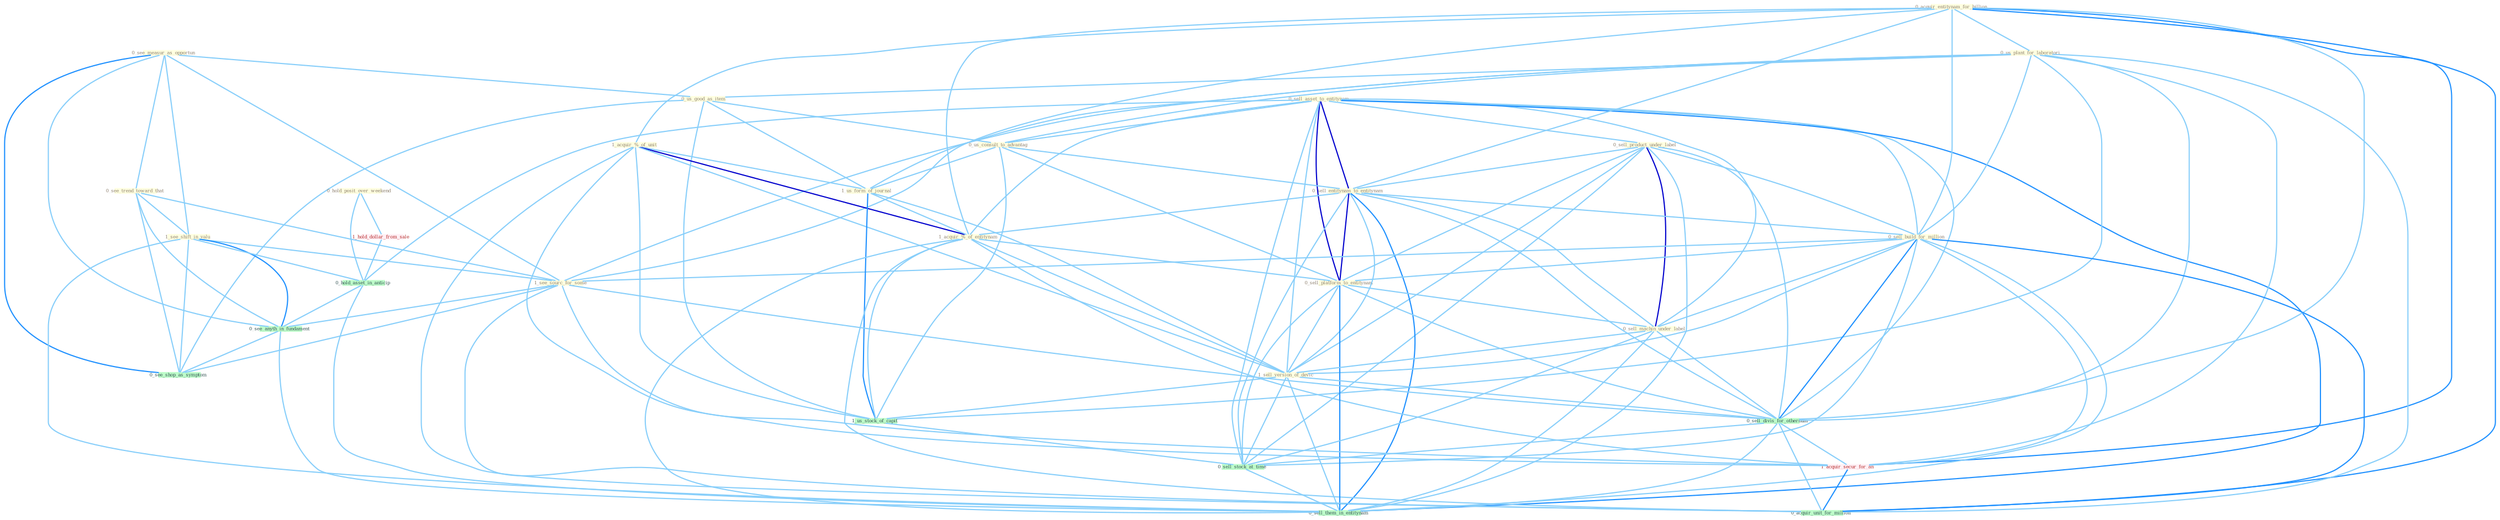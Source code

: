 Graph G{ 
    node
    [shape=polygon,style=filled,width=.5,height=.06,color="#BDFCC9",fixedsize=true,fontsize=4,
    fontcolor="#2f4f4f"];
    {node
    [color="#ffffe0", fontcolor="#8b7d6b"] "0_see_measur_as_opportun " "0_sell_asset_to_entitynam " "0_sell_product_under_label " "0_acquir_entitynam_for_billion " "0_us_plant_for_laboratori " "0_see_trend_toward_that " "0_us_good_as_item " "0_hold_posit_over_weekend " "1_acquir_%_of_unit " "0_us_consult_to_advantag " "0_sell_entitynam_to_entitynam " "0_sell_build_for_million " "1_us_form_of_journal " "1_acquir_%_of_entitynam " "0_sell_platform_to_entitynam " "1_see_shift_in_valu " "0_sell_machin_under_label " "1_sell_version_of_devic " "1_see_sourc_for_some "}
{node [color="#fff0f5", fontcolor="#b22222"] "1_acquir_secur_for_an " "1_hold_dollar_from_sale "}
edge [color="#B0E2FF"];

	"0_see_measur_as_opportun " -- "0_see_trend_toward_that " [w="1", color="#87cefa" ];
	"0_see_measur_as_opportun " -- "0_us_good_as_item " [w="1", color="#87cefa" ];
	"0_see_measur_as_opportun " -- "1_see_shift_in_valu " [w="1", color="#87cefa" ];
	"0_see_measur_as_opportun " -- "1_see_sourc_for_some " [w="1", color="#87cefa" ];
	"0_see_measur_as_opportun " -- "0_see_anyth_in_fundament " [w="1", color="#87cefa" ];
	"0_see_measur_as_opportun " -- "0_see_shop_as_symptom " [w="2", color="#1e90ff" , len=0.8];
	"0_sell_asset_to_entitynam " -- "0_sell_product_under_label " [w="1", color="#87cefa" ];
	"0_sell_asset_to_entitynam " -- "0_us_consult_to_advantag " [w="1", color="#87cefa" ];
	"0_sell_asset_to_entitynam " -- "0_sell_entitynam_to_entitynam " [w="3", color="#0000cd" , len=0.6];
	"0_sell_asset_to_entitynam " -- "0_sell_build_for_million " [w="1", color="#87cefa" ];
	"0_sell_asset_to_entitynam " -- "1_acquir_%_of_entitynam " [w="1", color="#87cefa" ];
	"0_sell_asset_to_entitynam " -- "0_sell_platform_to_entitynam " [w="3", color="#0000cd" , len=0.6];
	"0_sell_asset_to_entitynam " -- "0_sell_machin_under_label " [w="1", color="#87cefa" ];
	"0_sell_asset_to_entitynam " -- "1_sell_version_of_devic " [w="1", color="#87cefa" ];
	"0_sell_asset_to_entitynam " -- "0_sell_divis_for_othernum " [w="1", color="#87cefa" ];
	"0_sell_asset_to_entitynam " -- "0_hold_asset_in_anticip " [w="1", color="#87cefa" ];
	"0_sell_asset_to_entitynam " -- "0_sell_stock_at_time " [w="1", color="#87cefa" ];
	"0_sell_asset_to_entitynam " -- "0_sell_them_in_entitynam " [w="2", color="#1e90ff" , len=0.8];
	"0_sell_product_under_label " -- "0_sell_entitynam_to_entitynam " [w="1", color="#87cefa" ];
	"0_sell_product_under_label " -- "0_sell_build_for_million " [w="1", color="#87cefa" ];
	"0_sell_product_under_label " -- "0_sell_platform_to_entitynam " [w="1", color="#87cefa" ];
	"0_sell_product_under_label " -- "0_sell_machin_under_label " [w="3", color="#0000cd" , len=0.6];
	"0_sell_product_under_label " -- "1_sell_version_of_devic " [w="1", color="#87cefa" ];
	"0_sell_product_under_label " -- "0_sell_divis_for_othernum " [w="1", color="#87cefa" ];
	"0_sell_product_under_label " -- "0_sell_stock_at_time " [w="1", color="#87cefa" ];
	"0_sell_product_under_label " -- "0_sell_them_in_entitynam " [w="1", color="#87cefa" ];
	"0_acquir_entitynam_for_billion " -- "0_us_plant_for_laboratori " [w="1", color="#87cefa" ];
	"0_acquir_entitynam_for_billion " -- "1_acquir_%_of_unit " [w="1", color="#87cefa" ];
	"0_acquir_entitynam_for_billion " -- "0_sell_entitynam_to_entitynam " [w="1", color="#87cefa" ];
	"0_acquir_entitynam_for_billion " -- "0_sell_build_for_million " [w="1", color="#87cefa" ];
	"0_acquir_entitynam_for_billion " -- "1_acquir_%_of_entitynam " [w="1", color="#87cefa" ];
	"0_acquir_entitynam_for_billion " -- "1_see_sourc_for_some " [w="1", color="#87cefa" ];
	"0_acquir_entitynam_for_billion " -- "0_sell_divis_for_othernum " [w="1", color="#87cefa" ];
	"0_acquir_entitynam_for_billion " -- "1_acquir_secur_for_an " [w="2", color="#1e90ff" , len=0.8];
	"0_acquir_entitynam_for_billion " -- "0_acquir_unit_for_million " [w="2", color="#1e90ff" , len=0.8];
	"0_us_plant_for_laboratori " -- "0_us_good_as_item " [w="1", color="#87cefa" ];
	"0_us_plant_for_laboratori " -- "0_us_consult_to_advantag " [w="1", color="#87cefa" ];
	"0_us_plant_for_laboratori " -- "0_sell_build_for_million " [w="1", color="#87cefa" ];
	"0_us_plant_for_laboratori " -- "1_us_form_of_journal " [w="1", color="#87cefa" ];
	"0_us_plant_for_laboratori " -- "1_see_sourc_for_some " [w="1", color="#87cefa" ];
	"0_us_plant_for_laboratori " -- "0_sell_divis_for_othernum " [w="1", color="#87cefa" ];
	"0_us_plant_for_laboratori " -- "1_acquir_secur_for_an " [w="1", color="#87cefa" ];
	"0_us_plant_for_laboratori " -- "1_us_stock_of_capit " [w="1", color="#87cefa" ];
	"0_us_plant_for_laboratori " -- "0_acquir_unit_for_million " [w="1", color="#87cefa" ];
	"0_see_trend_toward_that " -- "1_see_shift_in_valu " [w="1", color="#87cefa" ];
	"0_see_trend_toward_that " -- "1_see_sourc_for_some " [w="1", color="#87cefa" ];
	"0_see_trend_toward_that " -- "0_see_anyth_in_fundament " [w="1", color="#87cefa" ];
	"0_see_trend_toward_that " -- "0_see_shop_as_symptom " [w="1", color="#87cefa" ];
	"0_us_good_as_item " -- "0_us_consult_to_advantag " [w="1", color="#87cefa" ];
	"0_us_good_as_item " -- "1_us_form_of_journal " [w="1", color="#87cefa" ];
	"0_us_good_as_item " -- "1_us_stock_of_capit " [w="1", color="#87cefa" ];
	"0_us_good_as_item " -- "0_see_shop_as_symptom " [w="1", color="#87cefa" ];
	"0_hold_posit_over_weekend " -- "1_hold_dollar_from_sale " [w="1", color="#87cefa" ];
	"0_hold_posit_over_weekend " -- "0_hold_asset_in_anticip " [w="1", color="#87cefa" ];
	"1_acquir_%_of_unit " -- "1_us_form_of_journal " [w="1", color="#87cefa" ];
	"1_acquir_%_of_unit " -- "1_acquir_%_of_entitynam " [w="3", color="#0000cd" , len=0.6];
	"1_acquir_%_of_unit " -- "1_sell_version_of_devic " [w="1", color="#87cefa" ];
	"1_acquir_%_of_unit " -- "1_acquir_secur_for_an " [w="1", color="#87cefa" ];
	"1_acquir_%_of_unit " -- "1_us_stock_of_capit " [w="1", color="#87cefa" ];
	"1_acquir_%_of_unit " -- "0_acquir_unit_for_million " [w="1", color="#87cefa" ];
	"0_us_consult_to_advantag " -- "0_sell_entitynam_to_entitynam " [w="1", color="#87cefa" ];
	"0_us_consult_to_advantag " -- "1_us_form_of_journal " [w="1", color="#87cefa" ];
	"0_us_consult_to_advantag " -- "0_sell_platform_to_entitynam " [w="1", color="#87cefa" ];
	"0_us_consult_to_advantag " -- "1_us_stock_of_capit " [w="1", color="#87cefa" ];
	"0_sell_entitynam_to_entitynam " -- "0_sell_build_for_million " [w="1", color="#87cefa" ];
	"0_sell_entitynam_to_entitynam " -- "1_acquir_%_of_entitynam " [w="1", color="#87cefa" ];
	"0_sell_entitynam_to_entitynam " -- "0_sell_platform_to_entitynam " [w="3", color="#0000cd" , len=0.6];
	"0_sell_entitynam_to_entitynam " -- "0_sell_machin_under_label " [w="1", color="#87cefa" ];
	"0_sell_entitynam_to_entitynam " -- "1_sell_version_of_devic " [w="1", color="#87cefa" ];
	"0_sell_entitynam_to_entitynam " -- "0_sell_divis_for_othernum " [w="1", color="#87cefa" ];
	"0_sell_entitynam_to_entitynam " -- "0_sell_stock_at_time " [w="1", color="#87cefa" ];
	"0_sell_entitynam_to_entitynam " -- "0_sell_them_in_entitynam " [w="2", color="#1e90ff" , len=0.8];
	"0_sell_build_for_million " -- "0_sell_platform_to_entitynam " [w="1", color="#87cefa" ];
	"0_sell_build_for_million " -- "0_sell_machin_under_label " [w="1", color="#87cefa" ];
	"0_sell_build_for_million " -- "1_sell_version_of_devic " [w="1", color="#87cefa" ];
	"0_sell_build_for_million " -- "1_see_sourc_for_some " [w="1", color="#87cefa" ];
	"0_sell_build_for_million " -- "0_sell_divis_for_othernum " [w="2", color="#1e90ff" , len=0.8];
	"0_sell_build_for_million " -- "1_acquir_secur_for_an " [w="1", color="#87cefa" ];
	"0_sell_build_for_million " -- "0_sell_stock_at_time " [w="1", color="#87cefa" ];
	"0_sell_build_for_million " -- "0_acquir_unit_for_million " [w="2", color="#1e90ff" , len=0.8];
	"0_sell_build_for_million " -- "0_sell_them_in_entitynam " [w="1", color="#87cefa" ];
	"1_us_form_of_journal " -- "1_acquir_%_of_entitynam " [w="1", color="#87cefa" ];
	"1_us_form_of_journal " -- "1_sell_version_of_devic " [w="1", color="#87cefa" ];
	"1_us_form_of_journal " -- "1_us_stock_of_capit " [w="2", color="#1e90ff" , len=0.8];
	"1_acquir_%_of_entitynam " -- "0_sell_platform_to_entitynam " [w="1", color="#87cefa" ];
	"1_acquir_%_of_entitynam " -- "1_sell_version_of_devic " [w="1", color="#87cefa" ];
	"1_acquir_%_of_entitynam " -- "1_acquir_secur_for_an " [w="1", color="#87cefa" ];
	"1_acquir_%_of_entitynam " -- "1_us_stock_of_capit " [w="1", color="#87cefa" ];
	"1_acquir_%_of_entitynam " -- "0_acquir_unit_for_million " [w="1", color="#87cefa" ];
	"1_acquir_%_of_entitynam " -- "0_sell_them_in_entitynam " [w="1", color="#87cefa" ];
	"0_sell_platform_to_entitynam " -- "0_sell_machin_under_label " [w="1", color="#87cefa" ];
	"0_sell_platform_to_entitynam " -- "1_sell_version_of_devic " [w="1", color="#87cefa" ];
	"0_sell_platform_to_entitynam " -- "0_sell_divis_for_othernum " [w="1", color="#87cefa" ];
	"0_sell_platform_to_entitynam " -- "0_sell_stock_at_time " [w="1", color="#87cefa" ];
	"0_sell_platform_to_entitynam " -- "0_sell_them_in_entitynam " [w="2", color="#1e90ff" , len=0.8];
	"1_see_shift_in_valu " -- "1_see_sourc_for_some " [w="1", color="#87cefa" ];
	"1_see_shift_in_valu " -- "0_hold_asset_in_anticip " [w="1", color="#87cefa" ];
	"1_see_shift_in_valu " -- "0_see_anyth_in_fundament " [w="2", color="#1e90ff" , len=0.8];
	"1_see_shift_in_valu " -- "0_see_shop_as_symptom " [w="1", color="#87cefa" ];
	"1_see_shift_in_valu " -- "0_sell_them_in_entitynam " [w="1", color="#87cefa" ];
	"0_sell_machin_under_label " -- "1_sell_version_of_devic " [w="1", color="#87cefa" ];
	"0_sell_machin_under_label " -- "0_sell_divis_for_othernum " [w="1", color="#87cefa" ];
	"0_sell_machin_under_label " -- "0_sell_stock_at_time " [w="1", color="#87cefa" ];
	"0_sell_machin_under_label " -- "0_sell_them_in_entitynam " [w="1", color="#87cefa" ];
	"1_sell_version_of_devic " -- "0_sell_divis_for_othernum " [w="1", color="#87cefa" ];
	"1_sell_version_of_devic " -- "1_us_stock_of_capit " [w="1", color="#87cefa" ];
	"1_sell_version_of_devic " -- "0_sell_stock_at_time " [w="1", color="#87cefa" ];
	"1_sell_version_of_devic " -- "0_sell_them_in_entitynam " [w="1", color="#87cefa" ];
	"1_see_sourc_for_some " -- "0_sell_divis_for_othernum " [w="1", color="#87cefa" ];
	"1_see_sourc_for_some " -- "1_acquir_secur_for_an " [w="1", color="#87cefa" ];
	"1_see_sourc_for_some " -- "0_see_anyth_in_fundament " [w="1", color="#87cefa" ];
	"1_see_sourc_for_some " -- "0_acquir_unit_for_million " [w="1", color="#87cefa" ];
	"1_see_sourc_for_some " -- "0_see_shop_as_symptom " [w="1", color="#87cefa" ];
	"0_sell_divis_for_othernum " -- "1_acquir_secur_for_an " [w="1", color="#87cefa" ];
	"0_sell_divis_for_othernum " -- "0_sell_stock_at_time " [w="1", color="#87cefa" ];
	"0_sell_divis_for_othernum " -- "0_acquir_unit_for_million " [w="1", color="#87cefa" ];
	"0_sell_divis_for_othernum " -- "0_sell_them_in_entitynam " [w="1", color="#87cefa" ];
	"1_acquir_secur_for_an " -- "0_acquir_unit_for_million " [w="2", color="#1e90ff" , len=0.8];
	"1_us_stock_of_capit " -- "0_sell_stock_at_time " [w="1", color="#87cefa" ];
	"1_hold_dollar_from_sale " -- "0_hold_asset_in_anticip " [w="1", color="#87cefa" ];
	"0_hold_asset_in_anticip " -- "0_see_anyth_in_fundament " [w="1", color="#87cefa" ];
	"0_hold_asset_in_anticip " -- "0_sell_them_in_entitynam " [w="1", color="#87cefa" ];
	"0_sell_stock_at_time " -- "0_sell_them_in_entitynam " [w="1", color="#87cefa" ];
	"0_see_anyth_in_fundament " -- "0_see_shop_as_symptom " [w="1", color="#87cefa" ];
	"0_see_anyth_in_fundament " -- "0_sell_them_in_entitynam " [w="1", color="#87cefa" ];
}